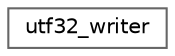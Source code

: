 digraph "类继承关系图"
{
 // INTERACTIVE_SVG=YES
 // LATEX_PDF_SIZE
  bgcolor="transparent";
  edge [fontname=Helvetica,fontsize=10,labelfontname=Helvetica,labelfontsize=10];
  node [fontname=Helvetica,fontsize=10,shape=box,height=0.2,width=0.4];
  rankdir="LR";
  Node0 [id="Node000000",label="utf32_writer",height=0.2,width=0.4,color="grey40", fillcolor="white", style="filled",URL="$d3/dad/structutf32__writer.html",tooltip=" "];
}
